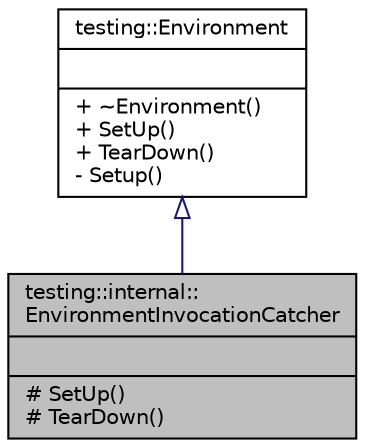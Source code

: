 digraph "testing::internal::EnvironmentInvocationCatcher"
{
  edge [fontname="Helvetica",fontsize="10",labelfontname="Helvetica",labelfontsize="10"];
  node [fontname="Helvetica",fontsize="10",shape=record];
  Node2 [label="{testing::internal::\lEnvironmentInvocationCatcher\n||# SetUp()\l# TearDown()\l}",height=0.2,width=0.4,color="black", fillcolor="grey75", style="filled", fontcolor="black"];
  Node3 -> Node2 [dir="back",color="midnightblue",fontsize="10",style="solid",arrowtail="onormal",fontname="Helvetica"];
  Node3 [label="{testing::Environment\n||+ ~Environment()\l+ SetUp()\l+ TearDown()\l- Setup()\l}",height=0.2,width=0.4,color="black", fillcolor="white", style="filled",URL="$d6/d91/classtesting_1_1_environment.html"];
}
